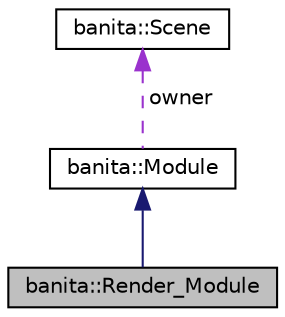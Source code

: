 digraph "banita::Render_Module"
{
 // LATEX_PDF_SIZE
  edge [fontname="Helvetica",fontsize="10",labelfontname="Helvetica",labelfontsize="10"];
  node [fontname="Helvetica",fontsize="10",shape=record];
  Node2 [label="banita::Render_Module",height=0.2,width=0.4,color="black", fillcolor="grey75", style="filled", fontcolor="black",tooltip=" "];
  Node3 -> Node2 [dir="back",color="midnightblue",fontsize="10",style="solid"];
  Node3 [label="banita::Module",height=0.2,width=0.4,color="black", fillcolor="white", style="filled",URL="$d0/d84/classbanita_1_1_module.html",tooltip=" "];
  Node4 -> Node3 [dir="back",color="darkorchid3",fontsize="10",style="dashed",label=" owner" ];
  Node4 [label="banita::Scene",height=0.2,width=0.4,color="black", fillcolor="white", style="filled",URL="$da/d56/classbanita_1_1_scene.html",tooltip=" "];
}
